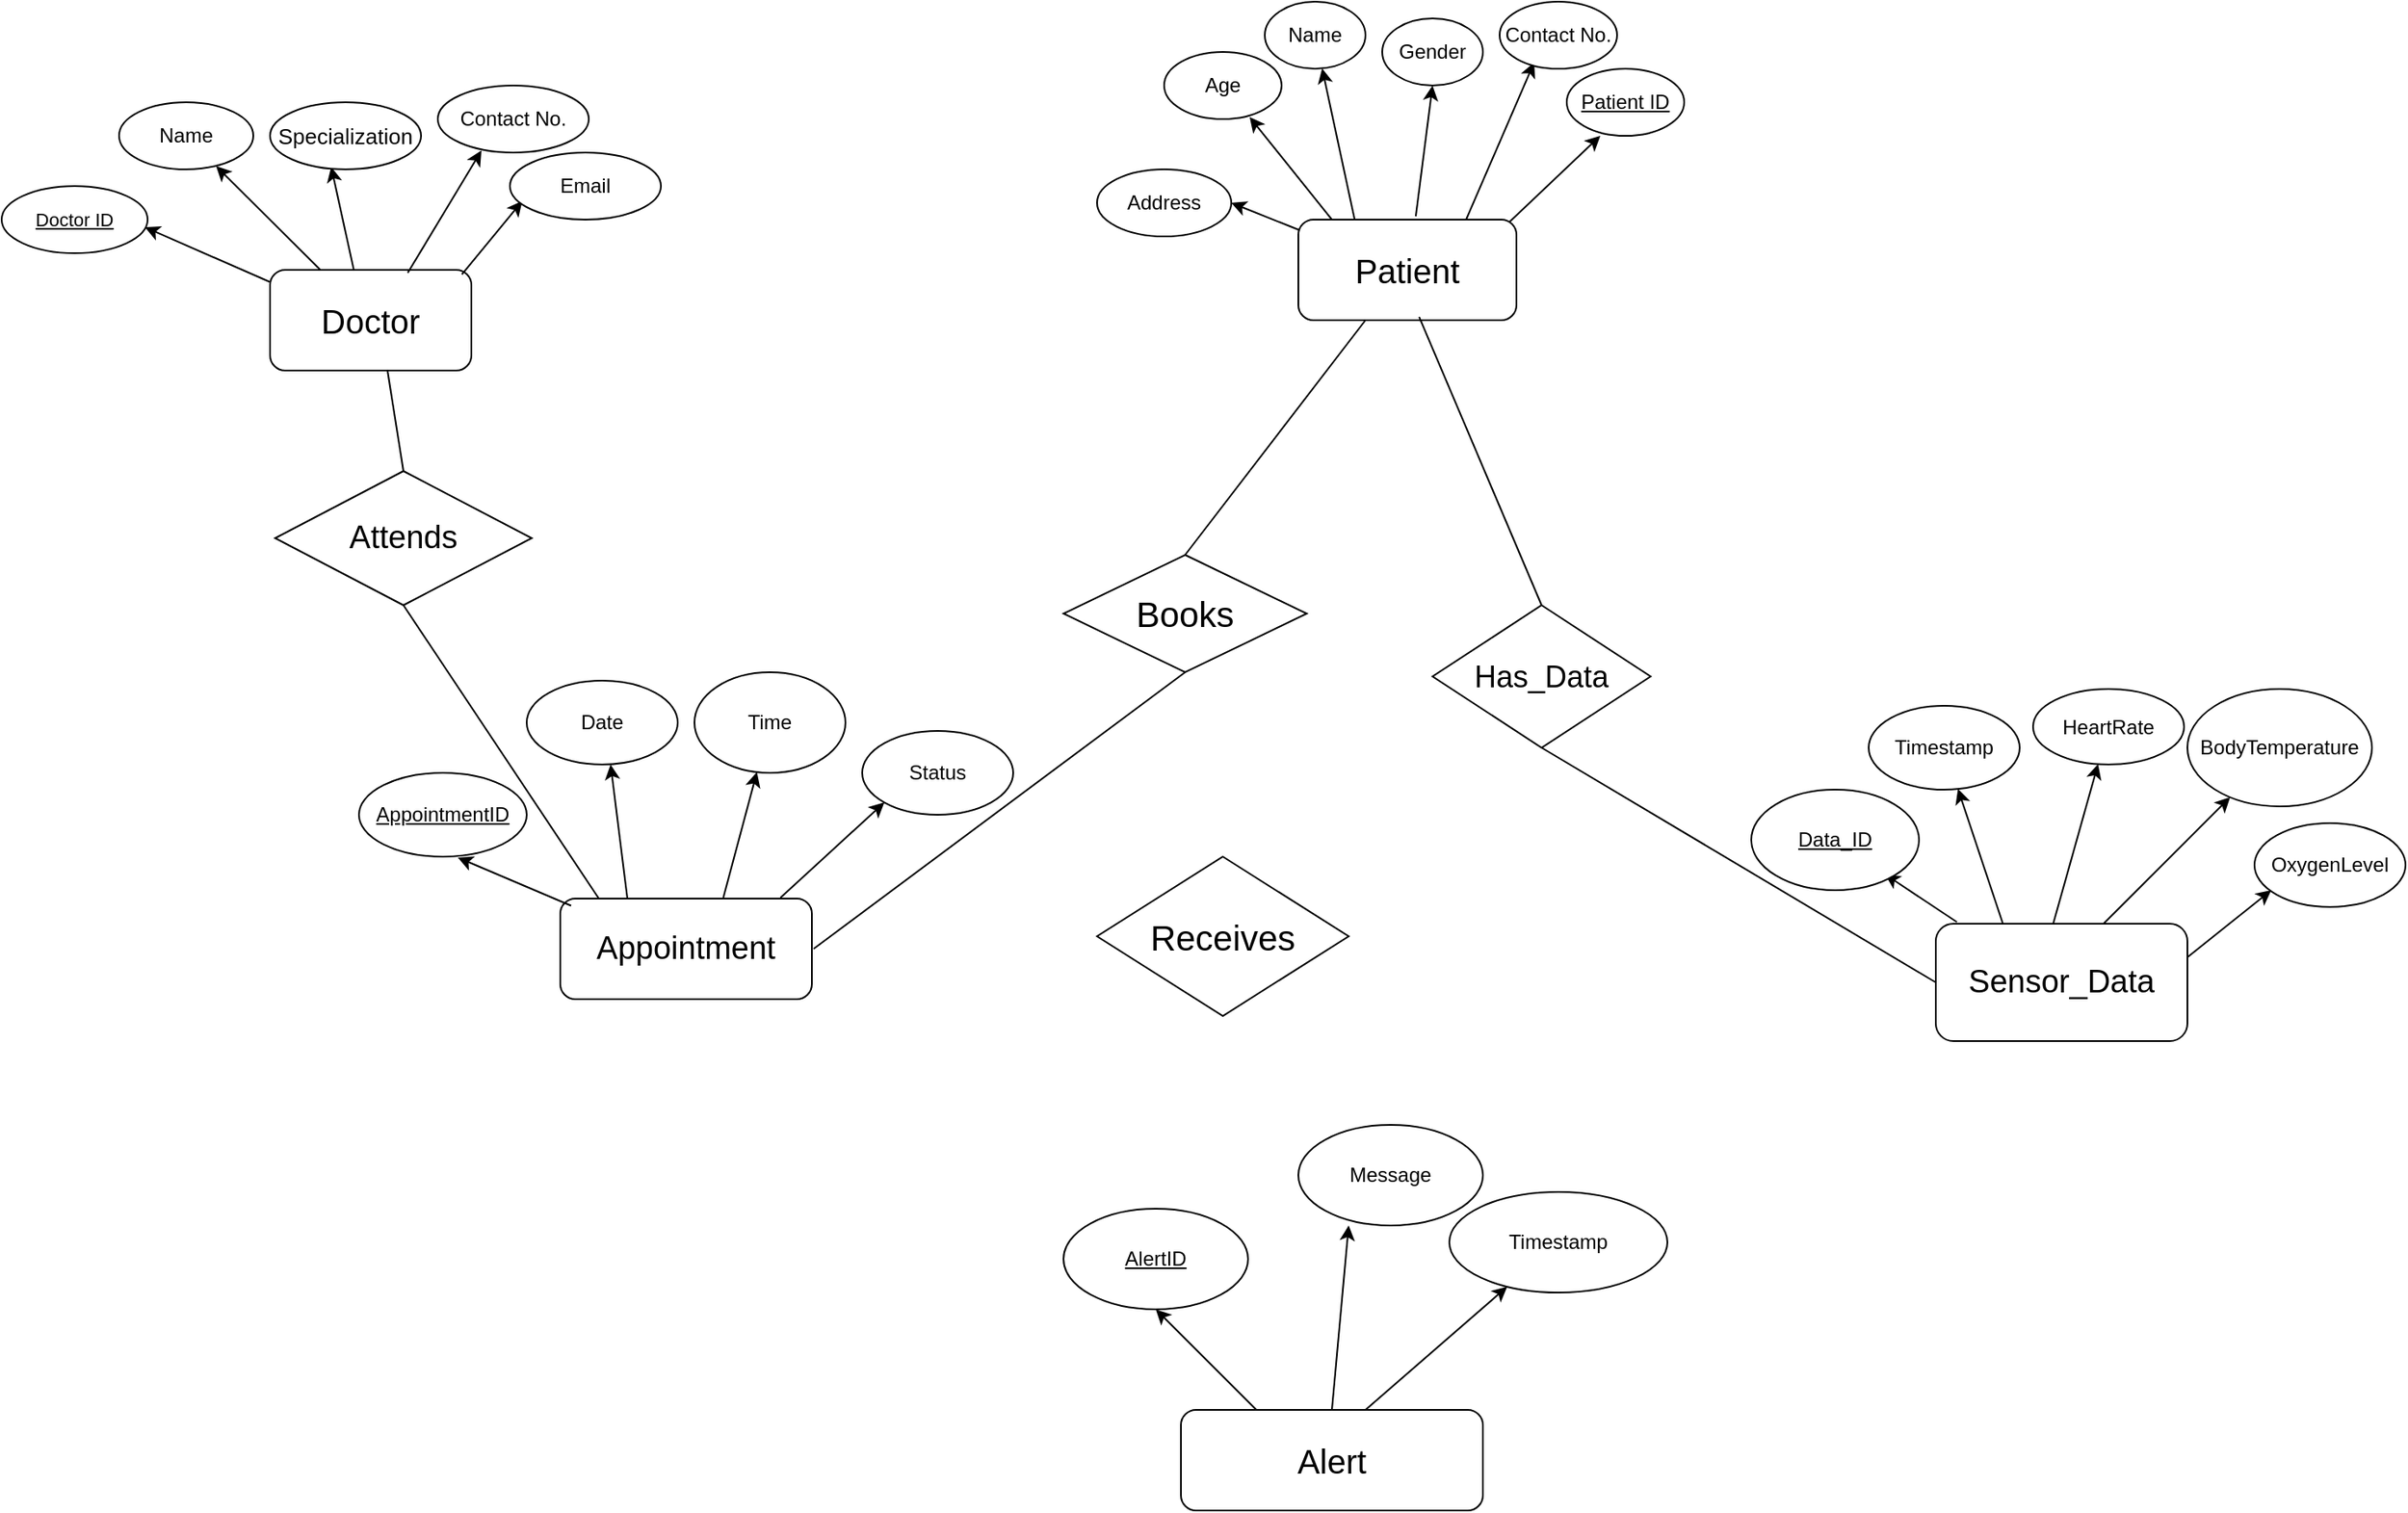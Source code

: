 <mxfile version="26.0.15">
  <diagram id="C5RBs43oDa-KdzZeNtuy" name="Page-1">
    <mxGraphModel dx="2876" dy="1110" grid="1" gridSize="10" guides="1" tooltips="1" connect="1" arrows="1" fold="1" page="1" pageScale="1" pageWidth="827" pageHeight="1169" math="0" shadow="0">
      <root>
        <mxCell id="WIyWlLk6GJQsqaUBKTNV-0" />
        <mxCell id="WIyWlLk6GJQsqaUBKTNV-1" parent="WIyWlLk6GJQsqaUBKTNV-0" />
        <mxCell id="7LqxHddViOQpiFdT0loC-2" value="" style="endArrow=classic;html=1;rounded=0;exitX=0.171;exitY=0.025;exitDx=0;exitDy=0;exitPerimeter=0;" edge="1" parent="WIyWlLk6GJQsqaUBKTNV-1" target="7LqxHddViOQpiFdT0loC-3">
          <mxGeometry width="50" height="50" relative="1" as="geometry">
            <mxPoint x="43.94" y="151.75" as="sourcePoint" />
            <mxPoint x="60" y="100" as="targetPoint" />
          </mxGeometry>
        </mxCell>
        <mxCell id="7LqxHddViOQpiFdT0loC-3" value="Name" style="ellipse;whiteSpace=wrap;html=1;" vertex="1" parent="WIyWlLk6GJQsqaUBKTNV-1">
          <mxGeometry x="-10" y="20" width="60" height="40" as="geometry" />
        </mxCell>
        <mxCell id="7LqxHddViOQpiFdT0loC-4" value="" style="endArrow=classic;html=1;rounded=0;entryX=0.728;entryY=0.97;entryDx=0;entryDy=0;entryPerimeter=0;" edge="1" parent="WIyWlLk6GJQsqaUBKTNV-1" target="7LqxHddViOQpiFdT0loC-5">
          <mxGeometry width="50" height="50" relative="1" as="geometry">
            <mxPoint x="30" y="150" as="sourcePoint" />
            <mxPoint x="-10" y="110" as="targetPoint" />
          </mxGeometry>
        </mxCell>
        <mxCell id="7LqxHddViOQpiFdT0loC-5" value="Age" style="ellipse;whiteSpace=wrap;html=1;" vertex="1" parent="WIyWlLk6GJQsqaUBKTNV-1">
          <mxGeometry x="-70" y="50" width="70" height="40" as="geometry" />
        </mxCell>
        <mxCell id="7LqxHddViOQpiFdT0loC-6" value="" style="endArrow=classic;html=1;rounded=0;entryX=0.5;entryY=1;entryDx=0;entryDy=0;" edge="1" parent="WIyWlLk6GJQsqaUBKTNV-1" target="7LqxHddViOQpiFdT0loC-7">
          <mxGeometry width="50" height="50" relative="1" as="geometry">
            <mxPoint x="80" y="148" as="sourcePoint" />
            <mxPoint x="100" y="100" as="targetPoint" />
          </mxGeometry>
        </mxCell>
        <mxCell id="7LqxHddViOQpiFdT0loC-7" value="Gender" style="ellipse;whiteSpace=wrap;html=1;" vertex="1" parent="WIyWlLk6GJQsqaUBKTNV-1">
          <mxGeometry x="60" y="30" width="60" height="40" as="geometry" />
        </mxCell>
        <mxCell id="7LqxHddViOQpiFdT0loC-8" style="edgeStyle=orthogonalEdgeStyle;rounded=0;orthogonalLoop=1;jettySize=auto;html=1;exitX=0.5;exitY=1;exitDx=0;exitDy=0;" edge="1" parent="WIyWlLk6GJQsqaUBKTNV-1" source="7LqxHddViOQpiFdT0loC-7" target="7LqxHddViOQpiFdT0loC-7">
          <mxGeometry relative="1" as="geometry" />
        </mxCell>
        <mxCell id="7LqxHddViOQpiFdT0loC-9" value="" style="endArrow=classic;html=1;rounded=0;entryX=0.294;entryY=0.906;entryDx=0;entryDy=0;entryPerimeter=0;" edge="1" parent="WIyWlLk6GJQsqaUBKTNV-1" target="7LqxHddViOQpiFdT0loC-10">
          <mxGeometry width="50" height="50" relative="1" as="geometry">
            <mxPoint x="110" y="150" as="sourcePoint" />
            <mxPoint x="150" y="80" as="targetPoint" />
          </mxGeometry>
        </mxCell>
        <mxCell id="7LqxHddViOQpiFdT0loC-10" value="Contact No." style="ellipse;whiteSpace=wrap;html=1;" vertex="1" parent="WIyWlLk6GJQsqaUBKTNV-1">
          <mxGeometry x="130" y="20" width="70" height="40" as="geometry" />
        </mxCell>
        <mxCell id="7LqxHddViOQpiFdT0loC-11" value="" style="endArrow=classic;html=1;rounded=0;exitX=0.958;exitY=0.044;exitDx=0;exitDy=0;exitPerimeter=0;" edge="1" parent="WIyWlLk6GJQsqaUBKTNV-1" source="7LqxHddViOQpiFdT0loC-16">
          <mxGeometry width="50" height="50" relative="1" as="geometry">
            <mxPoint x="140" y="150" as="sourcePoint" />
            <mxPoint x="190" y="100" as="targetPoint" />
          </mxGeometry>
        </mxCell>
        <mxCell id="7LqxHddViOQpiFdT0loC-12" value="&lt;u&gt;Patient ID&lt;/u&gt;" style="ellipse;whiteSpace=wrap;html=1;" vertex="1" parent="WIyWlLk6GJQsqaUBKTNV-1">
          <mxGeometry x="170" y="60" width="70" height="40" as="geometry" />
        </mxCell>
        <mxCell id="7LqxHddViOQpiFdT0loC-13" value="" style="endArrow=classic;html=1;rounded=0;exitX=0;exitY=0.143;exitDx=0;exitDy=0;exitPerimeter=0;entryX=1;entryY=0.5;entryDx=0;entryDy=0;" edge="1" parent="WIyWlLk6GJQsqaUBKTNV-1" target="7LqxHddViOQpiFdT0loC-14">
          <mxGeometry width="50" height="50" relative="1" as="geometry">
            <mxPoint x="20" y="160.01" as="sourcePoint" />
            <mxPoint x="-30" y="150" as="targetPoint" />
          </mxGeometry>
        </mxCell>
        <mxCell id="7LqxHddViOQpiFdT0loC-14" value="Address" style="ellipse;whiteSpace=wrap;html=1;" vertex="1" parent="WIyWlLk6GJQsqaUBKTNV-1">
          <mxGeometry x="-110" y="120" width="80" height="40" as="geometry" />
        </mxCell>
        <mxCell id="7LqxHddViOQpiFdT0loC-16" value="&lt;font style=&quot;font-size: 20px;&quot;&gt;Patient&lt;/font&gt;" style="rounded=1;whiteSpace=wrap;html=1;" vertex="1" parent="WIyWlLk6GJQsqaUBKTNV-1">
          <mxGeometry x="10" y="150" width="130" height="60" as="geometry" />
        </mxCell>
        <mxCell id="7LqxHddViOQpiFdT0loC-18" value="&lt;font style=&quot;font-size: 20px;&quot;&gt;Doctor&lt;/font&gt;" style="rounded=1;whiteSpace=wrap;html=1;" vertex="1" parent="WIyWlLk6GJQsqaUBKTNV-1">
          <mxGeometry x="-603" y="180" width="120" height="60" as="geometry" />
        </mxCell>
        <mxCell id="7LqxHddViOQpiFdT0loC-19" value="" style="endArrow=classic;html=1;rounded=0;exitX=-0.002;exitY=0.119;exitDx=0;exitDy=0;entryX=0.715;entryY=0.934;entryDx=0;entryDy=0;entryPerimeter=0;exitPerimeter=0;" edge="1" parent="WIyWlLk6GJQsqaUBKTNV-1" source="7LqxHddViOQpiFdT0loC-18">
          <mxGeometry width="50" height="50" relative="1" as="geometry">
            <mxPoint x="-605.11" y="183.08" as="sourcePoint" />
            <mxPoint x="-677.65" y="154.53" as="targetPoint" />
          </mxGeometry>
        </mxCell>
        <mxCell id="7LqxHddViOQpiFdT0loC-22" value="&lt;u&gt;&lt;font&gt;Doctor ID&lt;/font&gt;&lt;/u&gt;" style="ellipse;whiteSpace=wrap;html=1;fontSize=11;" vertex="1" parent="WIyWlLk6GJQsqaUBKTNV-1">
          <mxGeometry x="-763" y="130" width="87" height="40" as="geometry" />
        </mxCell>
        <mxCell id="7LqxHddViOQpiFdT0loC-25" value="" style="endArrow=classic;html=1;rounded=0;entryX=0.723;entryY=0.953;entryDx=0;entryDy=0;entryPerimeter=0;exitX=0.25;exitY=0;exitDx=0;exitDy=0;" edge="1" parent="WIyWlLk6GJQsqaUBKTNV-1" source="7LqxHddViOQpiFdT0loC-18" target="7LqxHddViOQpiFdT0loC-26">
          <mxGeometry width="50" height="50" relative="1" as="geometry">
            <mxPoint x="-593" y="180" as="sourcePoint" />
            <mxPoint x="-633" y="130" as="targetPoint" />
          </mxGeometry>
        </mxCell>
        <mxCell id="7LqxHddViOQpiFdT0loC-26" value="Name" style="ellipse;whiteSpace=wrap;html=1;" vertex="1" parent="WIyWlLk6GJQsqaUBKTNV-1">
          <mxGeometry x="-693" y="80" width="80" height="40" as="geometry" />
        </mxCell>
        <mxCell id="7LqxHddViOQpiFdT0loC-27" value="" style="endArrow=classic;html=1;rounded=0;entryX=0.405;entryY=0.964;entryDx=0;entryDy=0;entryPerimeter=0;exitX=0.416;exitY=0.001;exitDx=0;exitDy=0;exitPerimeter=0;" edge="1" parent="WIyWlLk6GJQsqaUBKTNV-1" source="7LqxHddViOQpiFdT0loC-18" target="7LqxHddViOQpiFdT0loC-28">
          <mxGeometry width="50" height="50" relative="1" as="geometry">
            <mxPoint x="-573" y="180" as="sourcePoint" />
            <mxPoint x="-573" y="120" as="targetPoint" />
          </mxGeometry>
        </mxCell>
        <mxCell id="7LqxHddViOQpiFdT0loC-28" value="Specialization" style="ellipse;whiteSpace=wrap;html=1;fontSize=13;" vertex="1" parent="WIyWlLk6GJQsqaUBKTNV-1">
          <mxGeometry x="-603" y="80" width="90" height="40" as="geometry" />
        </mxCell>
        <mxCell id="7LqxHddViOQpiFdT0loC-30" value="" style="endArrow=classic;html=1;rounded=0;entryX=0.289;entryY=0.97;entryDx=0;entryDy=0;entryPerimeter=0;exitX=0.684;exitY=0.03;exitDx=0;exitDy=0;exitPerimeter=0;" edge="1" parent="WIyWlLk6GJQsqaUBKTNV-1" source="7LqxHddViOQpiFdT0loC-18" target="7LqxHddViOQpiFdT0loC-31">
          <mxGeometry width="50" height="50" relative="1" as="geometry">
            <mxPoint x="-523" y="180" as="sourcePoint" />
            <mxPoint x="-473" y="130" as="targetPoint" />
          </mxGeometry>
        </mxCell>
        <mxCell id="7LqxHddViOQpiFdT0loC-31" value="Contact No." style="ellipse;whiteSpace=wrap;html=1;" vertex="1" parent="WIyWlLk6GJQsqaUBKTNV-1">
          <mxGeometry x="-503" y="70" width="90" height="40" as="geometry" />
        </mxCell>
        <mxCell id="7LqxHddViOQpiFdT0loC-32" value="" style="endArrow=classic;html=1;rounded=0;exitX=0.953;exitY=0.045;exitDx=0;exitDy=0;exitPerimeter=0;entryX=0.004;entryY=0.723;entryDx=0;entryDy=0;entryPerimeter=0;" edge="1" parent="WIyWlLk6GJQsqaUBKTNV-1" source="7LqxHddViOQpiFdT0loC-18">
          <mxGeometry width="50" height="50" relative="1" as="geometry">
            <mxPoint x="-493" y="178" as="sourcePoint" />
            <mxPoint x="-452.64" y="138.92" as="targetPoint" />
          </mxGeometry>
        </mxCell>
        <mxCell id="7LqxHddViOQpiFdT0loC-33" value="Email" style="ellipse;whiteSpace=wrap;html=1;" vertex="1" parent="WIyWlLk6GJQsqaUBKTNV-1">
          <mxGeometry x="-460" y="110" width="90" height="40" as="geometry" />
        </mxCell>
        <mxCell id="7LqxHddViOQpiFdT0loC-34" value="&lt;font style=&quot;font-size: 19px;&quot;&gt;Sensor_Data&lt;/font&gt;" style="rounded=1;whiteSpace=wrap;html=1;" vertex="1" parent="WIyWlLk6GJQsqaUBKTNV-1">
          <mxGeometry x="390" y="570" width="150" height="70" as="geometry" />
        </mxCell>
        <mxCell id="7LqxHddViOQpiFdT0loC-35" value="" style="endArrow=classic;html=1;rounded=0;exitX=0.084;exitY=-0.014;exitDx=0;exitDy=0;exitPerimeter=0;entryX=0.797;entryY=0.841;entryDx=0;entryDy=0;entryPerimeter=0;" edge="1" parent="WIyWlLk6GJQsqaUBKTNV-1" source="7LqxHddViOQpiFdT0loC-34" target="7LqxHddViOQpiFdT0loC-37">
          <mxGeometry width="50" height="50" relative="1" as="geometry">
            <mxPoint x="420" y="570" as="sourcePoint" />
            <mxPoint x="375.355" y="542.678" as="targetPoint" />
          </mxGeometry>
        </mxCell>
        <mxCell id="7LqxHddViOQpiFdT0loC-37" value="&lt;font&gt;&lt;u&gt;Data_ID&lt;/u&gt;&lt;/font&gt;" style="ellipse;whiteSpace=wrap;html=1;" vertex="1" parent="WIyWlLk6GJQsqaUBKTNV-1">
          <mxGeometry x="280" y="490" width="100" height="60" as="geometry" />
        </mxCell>
        <mxCell id="7LqxHddViOQpiFdT0loC-38" value="" style="endArrow=classic;html=1;rounded=0;" edge="1" parent="WIyWlLk6GJQsqaUBKTNV-1" target="7LqxHddViOQpiFdT0loC-39">
          <mxGeometry width="50" height="50" relative="1" as="geometry">
            <mxPoint x="430" y="570" as="sourcePoint" />
            <mxPoint x="420" y="510" as="targetPoint" />
          </mxGeometry>
        </mxCell>
        <mxCell id="7LqxHddViOQpiFdT0loC-39" value="Timestamp" style="ellipse;whiteSpace=wrap;html=1;" vertex="1" parent="WIyWlLk6GJQsqaUBKTNV-1">
          <mxGeometry x="350" y="440" width="90" height="50" as="geometry" />
        </mxCell>
        <mxCell id="7LqxHddViOQpiFdT0loC-40" value="" style="endArrow=classic;html=1;rounded=0;" edge="1" parent="WIyWlLk6GJQsqaUBKTNV-1" target="7LqxHddViOQpiFdT0loC-41">
          <mxGeometry width="50" height="50" relative="1" as="geometry">
            <mxPoint x="460" y="570" as="sourcePoint" />
            <mxPoint x="500" y="510" as="targetPoint" />
          </mxGeometry>
        </mxCell>
        <mxCell id="7LqxHddViOQpiFdT0loC-41" value="HeartRate" style="ellipse;whiteSpace=wrap;html=1;" vertex="1" parent="WIyWlLk6GJQsqaUBKTNV-1">
          <mxGeometry x="448" y="430" width="90" height="45" as="geometry" />
        </mxCell>
        <mxCell id="7LqxHddViOQpiFdT0loC-42" value="" style="endArrow=classic;html=1;rounded=0;" edge="1" parent="WIyWlLk6GJQsqaUBKTNV-1" target="7LqxHddViOQpiFdT0loC-43">
          <mxGeometry width="50" height="50" relative="1" as="geometry">
            <mxPoint x="490" y="570" as="sourcePoint" />
            <mxPoint x="560" y="500" as="targetPoint" />
          </mxGeometry>
        </mxCell>
        <mxCell id="7LqxHddViOQpiFdT0loC-43" value="BodyTemperature" style="ellipse;whiteSpace=wrap;html=1;fontSize=12;" vertex="1" parent="WIyWlLk6GJQsqaUBKTNV-1">
          <mxGeometry x="540" y="430" width="110" height="70" as="geometry" />
        </mxCell>
        <mxCell id="7LqxHddViOQpiFdT0loC-44" value="" style="endArrow=classic;html=1;rounded=0;" edge="1" parent="WIyWlLk6GJQsqaUBKTNV-1">
          <mxGeometry width="50" height="50" relative="1" as="geometry">
            <mxPoint x="540" y="590" as="sourcePoint" />
            <mxPoint x="590" y="550" as="targetPoint" />
          </mxGeometry>
        </mxCell>
        <mxCell id="7LqxHddViOQpiFdT0loC-45" value="OxygenLevel" style="ellipse;whiteSpace=wrap;html=1;" vertex="1" parent="WIyWlLk6GJQsqaUBKTNV-1">
          <mxGeometry x="580" y="510" width="90" height="50" as="geometry" />
        </mxCell>
        <mxCell id="7LqxHddViOQpiFdT0loC-47" value="&lt;font style=&quot;font-size: 19px;&quot;&gt;Appointment&lt;/font&gt;" style="rounded=1;whiteSpace=wrap;html=1;" vertex="1" parent="WIyWlLk6GJQsqaUBKTNV-1">
          <mxGeometry x="-430" y="555" width="150" height="60" as="geometry" />
        </mxCell>
        <mxCell id="7LqxHddViOQpiFdT0loC-48" value="" style="endArrow=classic;html=1;rounded=0;entryX=0.589;entryY=1.01;entryDx=0;entryDy=0;entryPerimeter=0;exitX=0.043;exitY=0.071;exitDx=0;exitDy=0;exitPerimeter=0;" edge="1" parent="WIyWlLk6GJQsqaUBKTNV-1" source="7LqxHddViOQpiFdT0loC-47" target="7LqxHddViOQpiFdT0loC-50">
          <mxGeometry width="50" height="50" relative="1" as="geometry">
            <mxPoint x="-430" y="555" as="sourcePoint" />
            <mxPoint x="-430" y="495" as="targetPoint" />
          </mxGeometry>
        </mxCell>
        <mxCell id="7LqxHddViOQpiFdT0loC-50" value="&lt;u&gt;AppointmentID&lt;/u&gt;" style="ellipse;whiteSpace=wrap;html=1;" vertex="1" parent="WIyWlLk6GJQsqaUBKTNV-1">
          <mxGeometry x="-550" y="480" width="100" height="50" as="geometry" />
        </mxCell>
        <mxCell id="7LqxHddViOQpiFdT0loC-51" value="" style="endArrow=classic;html=1;rounded=0;" edge="1" parent="WIyWlLk6GJQsqaUBKTNV-1">
          <mxGeometry width="50" height="50" relative="1" as="geometry">
            <mxPoint x="-390" y="555" as="sourcePoint" />
            <mxPoint x="-400" y="475" as="targetPoint" />
          </mxGeometry>
        </mxCell>
        <mxCell id="7LqxHddViOQpiFdT0loC-52" value="Date" style="ellipse;whiteSpace=wrap;html=1;" vertex="1" parent="WIyWlLk6GJQsqaUBKTNV-1">
          <mxGeometry x="-450" y="425" width="90" height="50" as="geometry" />
        </mxCell>
        <mxCell id="7LqxHddViOQpiFdT0loC-53" value="" style="endArrow=classic;html=1;rounded=0;exitX=0.648;exitY=-0.008;exitDx=0;exitDy=0;exitPerimeter=0;" edge="1" parent="WIyWlLk6GJQsqaUBKTNV-1" source="7LqxHddViOQpiFdT0loC-47" target="7LqxHddViOQpiFdT0loC-54">
          <mxGeometry width="50" height="50" relative="1" as="geometry">
            <mxPoint x="-360" y="555" as="sourcePoint" />
            <mxPoint x="-330" y="485" as="targetPoint" />
          </mxGeometry>
        </mxCell>
        <mxCell id="7LqxHddViOQpiFdT0loC-54" value="Time" style="ellipse;whiteSpace=wrap;html=1;" vertex="1" parent="WIyWlLk6GJQsqaUBKTNV-1">
          <mxGeometry x="-350" y="420" width="90" height="60" as="geometry" />
        </mxCell>
        <mxCell id="7LqxHddViOQpiFdT0loC-55" value="" style="endArrow=classic;html=1;rounded=0;exitX=0.875;exitY=-0.008;exitDx=0;exitDy=0;exitPerimeter=0;entryX=0;entryY=1;entryDx=0;entryDy=0;" edge="1" parent="WIyWlLk6GJQsqaUBKTNV-1" source="7LqxHddViOQpiFdT0loC-47" target="7LqxHddViOQpiFdT0loC-56">
          <mxGeometry width="50" height="50" relative="1" as="geometry">
            <mxPoint x="-280" y="560" as="sourcePoint" />
            <mxPoint x="-250" y="495" as="targetPoint" />
          </mxGeometry>
        </mxCell>
        <mxCell id="7LqxHddViOQpiFdT0loC-56" value="Status" style="ellipse;whiteSpace=wrap;html=1;" vertex="1" parent="WIyWlLk6GJQsqaUBKTNV-1">
          <mxGeometry x="-250" y="455" width="90" height="50" as="geometry" />
        </mxCell>
        <mxCell id="7LqxHddViOQpiFdT0loC-57" value="&lt;font style=&quot;font-size: 20px;&quot;&gt;Alert&lt;/font&gt;" style="rounded=1;whiteSpace=wrap;html=1;" vertex="1" parent="WIyWlLk6GJQsqaUBKTNV-1">
          <mxGeometry x="-60" y="860" width="180" height="60" as="geometry" />
        </mxCell>
        <mxCell id="7LqxHddViOQpiFdT0loC-58" value="" style="endArrow=classic;html=1;rounded=0;exitX=0.25;exitY=0;exitDx=0;exitDy=0;entryX=0.5;entryY=1;entryDx=0;entryDy=0;" edge="1" parent="WIyWlLk6GJQsqaUBKTNV-1" source="7LqxHddViOQpiFdT0loC-57" target="7LqxHddViOQpiFdT0loC-59">
          <mxGeometry width="50" height="50" relative="1" as="geometry">
            <mxPoint x="-40" y="860" as="sourcePoint" />
            <mxPoint x="-90" y="820" as="targetPoint" />
            <Array as="points" />
          </mxGeometry>
        </mxCell>
        <mxCell id="7LqxHddViOQpiFdT0loC-59" value="&lt;u&gt;AlertID&lt;/u&gt;" style="ellipse;whiteSpace=wrap;html=1;" vertex="1" parent="WIyWlLk6GJQsqaUBKTNV-1">
          <mxGeometry x="-130" y="740" width="110" height="60" as="geometry" />
        </mxCell>
        <mxCell id="7LqxHddViOQpiFdT0loC-60" value="" style="endArrow=classic;html=1;rounded=0;exitX=0.5;exitY=0;exitDx=0;exitDy=0;" edge="1" parent="WIyWlLk6GJQsqaUBKTNV-1" source="7LqxHddViOQpiFdT0loC-57">
          <mxGeometry width="50" height="50" relative="1" as="geometry">
            <mxPoint x="-20" y="856" as="sourcePoint" />
            <mxPoint x="40" y="750" as="targetPoint" />
            <Array as="points">
              <mxPoint x="40" y="750" />
            </Array>
          </mxGeometry>
        </mxCell>
        <mxCell id="7LqxHddViOQpiFdT0loC-61" value="Message" style="ellipse;whiteSpace=wrap;html=1;" vertex="1" parent="WIyWlLk6GJQsqaUBKTNV-1">
          <mxGeometry x="10" y="690" width="110" height="60" as="geometry" />
        </mxCell>
        <mxCell id="7LqxHddViOQpiFdT0loC-62" value="" style="endArrow=classic;html=1;rounded=0;" edge="1" parent="WIyWlLk6GJQsqaUBKTNV-1" target="7LqxHddViOQpiFdT0loC-63">
          <mxGeometry width="50" height="50" relative="1" as="geometry">
            <mxPoint x="50" y="860" as="sourcePoint" />
            <mxPoint x="100" y="810" as="targetPoint" />
          </mxGeometry>
        </mxCell>
        <mxCell id="7LqxHddViOQpiFdT0loC-63" value="Timestamp" style="ellipse;whiteSpace=wrap;html=1;" vertex="1" parent="WIyWlLk6GJQsqaUBKTNV-1">
          <mxGeometry x="100" y="730" width="130" height="60" as="geometry" />
        </mxCell>
        <mxCell id="7LqxHddViOQpiFdT0loC-64" value="&lt;font style=&quot;font-size: 18px;&quot;&gt;Has_Data&lt;/font&gt;" style="rhombus;whiteSpace=wrap;html=1;" vertex="1" parent="WIyWlLk6GJQsqaUBKTNV-1">
          <mxGeometry x="90" y="380" width="130" height="85" as="geometry" />
        </mxCell>
        <mxCell id="7LqxHddViOQpiFdT0loC-65" value="" style="endArrow=none;html=1;rounded=0;exitX=0.5;exitY=0;exitDx=0;exitDy=0;entryX=0.554;entryY=0.967;entryDx=0;entryDy=0;entryPerimeter=0;" edge="1" parent="WIyWlLk6GJQsqaUBKTNV-1" source="7LqxHddViOQpiFdT0loC-64" target="7LqxHddViOQpiFdT0loC-16">
          <mxGeometry width="50" height="50" relative="1" as="geometry">
            <mxPoint x="120" y="290" as="sourcePoint" />
            <mxPoint x="80" y="210" as="targetPoint" />
          </mxGeometry>
        </mxCell>
        <mxCell id="7LqxHddViOQpiFdT0loC-66" value="" style="endArrow=none;html=1;rounded=0;entryX=0.5;entryY=1;entryDx=0;entryDy=0;exitX=0;exitY=0.5;exitDx=0;exitDy=0;" edge="1" parent="WIyWlLk6GJQsqaUBKTNV-1" source="7LqxHddViOQpiFdT0loC-34" target="7LqxHddViOQpiFdT0loC-64">
          <mxGeometry width="50" height="50" relative="1" as="geometry">
            <mxPoint x="120" y="425" as="sourcePoint" />
            <mxPoint x="170" y="375" as="targetPoint" />
          </mxGeometry>
        </mxCell>
        <mxCell id="7LqxHddViOQpiFdT0loC-67" value="&lt;font style=&quot;font-size: 21px;&quot;&gt;Books&lt;/font&gt;" style="rhombus;whiteSpace=wrap;html=1;" vertex="1" parent="WIyWlLk6GJQsqaUBKTNV-1">
          <mxGeometry x="-130" y="350" width="145" height="70" as="geometry" />
        </mxCell>
        <mxCell id="7LqxHddViOQpiFdT0loC-68" value="" style="endArrow=none;html=1;rounded=0;exitX=0.5;exitY=0;exitDx=0;exitDy=0;" edge="1" parent="WIyWlLk6GJQsqaUBKTNV-1" source="7LqxHddViOQpiFdT0loC-67">
          <mxGeometry width="50" height="50" relative="1" as="geometry">
            <mxPoint x="-40" y="260" as="sourcePoint" />
            <mxPoint x="50" y="210" as="targetPoint" />
          </mxGeometry>
        </mxCell>
        <mxCell id="7LqxHddViOQpiFdT0loC-69" value="" style="endArrow=none;html=1;rounded=0;entryX=0.5;entryY=1;entryDx=0;entryDy=0;" edge="1" parent="WIyWlLk6GJQsqaUBKTNV-1" target="7LqxHddViOQpiFdT0loC-67">
          <mxGeometry width="50" height="50" relative="1" as="geometry">
            <mxPoint x="-279" y="585" as="sourcePoint" />
            <mxPoint x="-70" y="375" as="targetPoint" />
          </mxGeometry>
        </mxCell>
        <mxCell id="7LqxHddViOQpiFdT0loC-70" value="&lt;font style=&quot;font-size: 19px;&quot;&gt;Attends&lt;/font&gt;" style="rhombus;whiteSpace=wrap;html=1;rotation=0;" vertex="1" parent="WIyWlLk6GJQsqaUBKTNV-1">
          <mxGeometry x="-600" y="300" width="153" height="80" as="geometry" />
        </mxCell>
        <mxCell id="7LqxHddViOQpiFdT0loC-71" value="" style="endArrow=none;html=1;rounded=0;exitX=0.5;exitY=0;exitDx=0;exitDy=0;" edge="1" parent="WIyWlLk6GJQsqaUBKTNV-1" source="7LqxHddViOQpiFdT0loC-70">
          <mxGeometry width="50" height="50" relative="1" as="geometry">
            <mxPoint x="-583" y="290" as="sourcePoint" />
            <mxPoint x="-533" y="240" as="targetPoint" />
          </mxGeometry>
        </mxCell>
        <mxCell id="7LqxHddViOQpiFdT0loC-72" value="" style="endArrow=none;html=1;rounded=0;exitX=0.149;exitY=0.027;exitDx=0;exitDy=0;exitPerimeter=0;entryX=0.5;entryY=1;entryDx=0;entryDy=0;" edge="1" parent="WIyWlLk6GJQsqaUBKTNV-1" target="7LqxHddViOQpiFdT0loC-70">
          <mxGeometry width="50" height="50" relative="1" as="geometry">
            <mxPoint x="-407.0" y="555" as="sourcePoint" />
            <mxPoint x="-480" y="370" as="targetPoint" />
          </mxGeometry>
        </mxCell>
        <mxCell id="7LqxHddViOQpiFdT0loC-74" value="&lt;font style=&quot;font-size: 21px;&quot;&gt;Receives&lt;/font&gt;" style="rhombus;whiteSpace=wrap;html=1;" vertex="1" parent="WIyWlLk6GJQsqaUBKTNV-1">
          <mxGeometry x="-110" y="530" width="150" height="95" as="geometry" />
        </mxCell>
      </root>
    </mxGraphModel>
  </diagram>
</mxfile>
